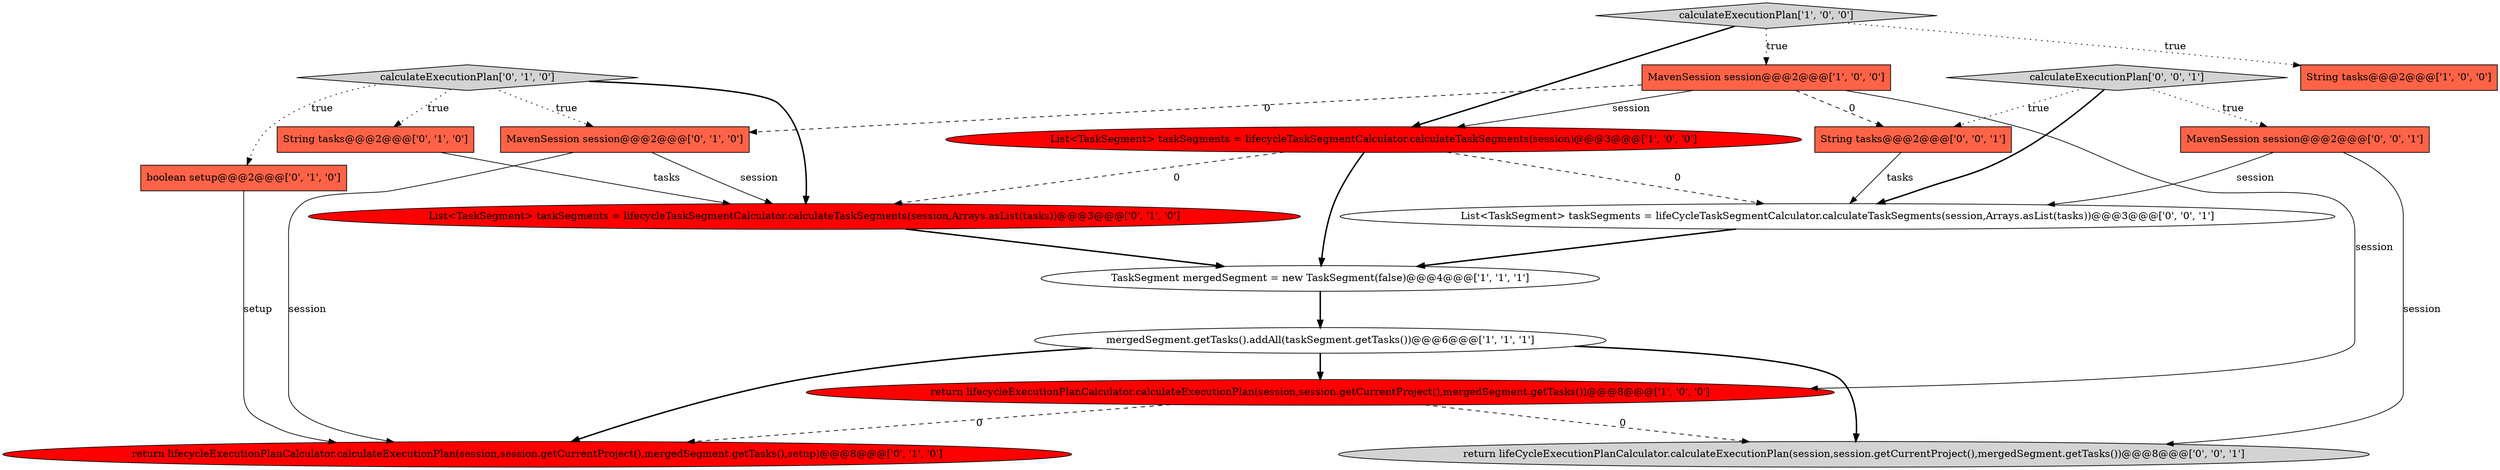 digraph {
3 [style = filled, label = "MavenSession session@@@2@@@['1', '0', '0']", fillcolor = tomato, shape = box image = "AAA1AAABBB1BBB"];
7 [style = filled, label = "return lifecycleExecutionPlanCalculator.calculateExecutionPlan(session,session.getCurrentProject(),mergedSegment.getTasks(),setup)@@@8@@@['0', '1', '0']", fillcolor = red, shape = ellipse image = "AAA1AAABBB2BBB"];
9 [style = filled, label = "List<TaskSegment> taskSegments = lifecycleTaskSegmentCalculator.calculateTaskSegments(session,Arrays.asList(tasks))@@@3@@@['0', '1', '0']", fillcolor = red, shape = ellipse image = "AAA1AAABBB2BBB"];
10 [style = filled, label = "String tasks@@@2@@@['0', '1', '0']", fillcolor = tomato, shape = box image = "AAA0AAABBB2BBB"];
0 [style = filled, label = "List<TaskSegment> taskSegments = lifecycleTaskSegmentCalculator.calculateTaskSegments(session)@@@3@@@['1', '0', '0']", fillcolor = red, shape = ellipse image = "AAA1AAABBB1BBB"];
13 [style = filled, label = "MavenSession session@@@2@@@['0', '0', '1']", fillcolor = tomato, shape = box image = "AAA0AAABBB3BBB"];
1 [style = filled, label = "calculateExecutionPlan['1', '0', '0']", fillcolor = lightgray, shape = diamond image = "AAA0AAABBB1BBB"];
15 [style = filled, label = "String tasks@@@2@@@['0', '0', '1']", fillcolor = tomato, shape = box image = "AAA0AAABBB3BBB"];
17 [style = filled, label = "return lifeCycleExecutionPlanCalculator.calculateExecutionPlan(session,session.getCurrentProject(),mergedSegment.getTasks())@@@8@@@['0', '0', '1']", fillcolor = lightgray, shape = ellipse image = "AAA0AAABBB3BBB"];
14 [style = filled, label = "List<TaskSegment> taskSegments = lifeCycleTaskSegmentCalculator.calculateTaskSegments(session,Arrays.asList(tasks))@@@3@@@['0', '0', '1']", fillcolor = white, shape = ellipse image = "AAA0AAABBB3BBB"];
5 [style = filled, label = "mergedSegment.getTasks().addAll(taskSegment.getTasks())@@@6@@@['1', '1', '1']", fillcolor = white, shape = ellipse image = "AAA0AAABBB1BBB"];
12 [style = filled, label = "MavenSession session@@@2@@@['0', '1', '0']", fillcolor = tomato, shape = box image = "AAA1AAABBB2BBB"];
2 [style = filled, label = "String tasks@@@2@@@['1', '0', '0']", fillcolor = tomato, shape = box image = "AAA0AAABBB1BBB"];
4 [style = filled, label = "return lifecycleExecutionPlanCalculator.calculateExecutionPlan(session,session.getCurrentProject(),mergedSegment.getTasks())@@@8@@@['1', '0', '0']", fillcolor = red, shape = ellipse image = "AAA1AAABBB1BBB"];
16 [style = filled, label = "calculateExecutionPlan['0', '0', '1']", fillcolor = lightgray, shape = diamond image = "AAA0AAABBB3BBB"];
11 [style = filled, label = "calculateExecutionPlan['0', '1', '0']", fillcolor = lightgray, shape = diamond image = "AAA0AAABBB2BBB"];
6 [style = filled, label = "TaskSegment mergedSegment = new TaskSegment(false)@@@4@@@['1', '1', '1']", fillcolor = white, shape = ellipse image = "AAA0AAABBB1BBB"];
8 [style = filled, label = "boolean setup@@@2@@@['0', '1', '0']", fillcolor = tomato, shape = box image = "AAA0AAABBB2BBB"];
8->7 [style = solid, label="setup"];
13->14 [style = solid, label="session"];
10->9 [style = solid, label="tasks"];
16->13 [style = dotted, label="true"];
4->17 [style = dashed, label="0"];
12->9 [style = solid, label="session"];
0->6 [style = bold, label=""];
11->10 [style = dotted, label="true"];
11->12 [style = dotted, label="true"];
13->17 [style = solid, label="session"];
1->0 [style = bold, label=""];
11->9 [style = bold, label=""];
3->0 [style = solid, label="session"];
5->17 [style = bold, label=""];
9->6 [style = bold, label=""];
1->3 [style = dotted, label="true"];
0->14 [style = dashed, label="0"];
6->5 [style = bold, label=""];
3->12 [style = dashed, label="0"];
4->7 [style = dashed, label="0"];
3->4 [style = solid, label="session"];
5->4 [style = bold, label=""];
15->14 [style = solid, label="tasks"];
3->15 [style = dashed, label="0"];
5->7 [style = bold, label=""];
16->14 [style = bold, label=""];
11->8 [style = dotted, label="true"];
0->9 [style = dashed, label="0"];
1->2 [style = dotted, label="true"];
14->6 [style = bold, label=""];
12->7 [style = solid, label="session"];
16->15 [style = dotted, label="true"];
}
